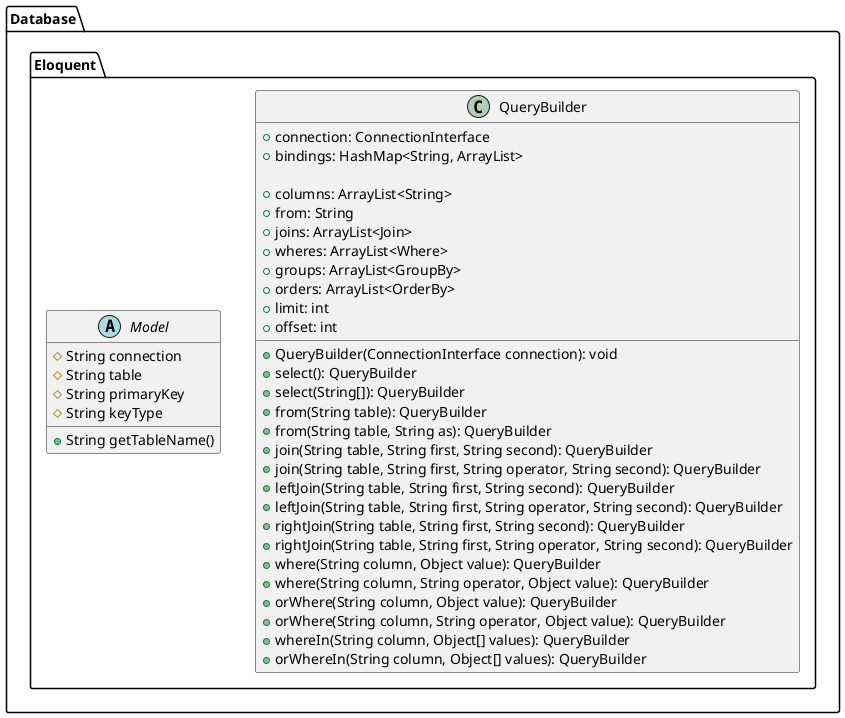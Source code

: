 @startuml
'https://plantuml.com/class-diagram
package Database {
    package Eloquent {
        class QueryBuilder {
            + connection: ConnectionInterface
            + bindings: HashMap<String, ArrayList>

            + columns: ArrayList<String>
            + from: String
            + joins: ArrayList<Join>
            + wheres: ArrayList<Where>
            + groups: ArrayList<GroupBy>
            + orders: ArrayList<OrderBy>
            + limit: int
            + offset: int

            + QueryBuilder(ConnectionInterface connection): void
            + select(): QueryBuilder
            + select(String[]): QueryBuilder
            + from(String table): QueryBuilder
            + from(String table, String as): QueryBuilder
            + join(String table, String first, String second): QueryBuilder
            + join(String table, String first, String operator, String second): QueryBuilder
            + leftJoin(String table, String first, String second): QueryBuilder
            + leftJoin(String table, String first, String operator, String second): QueryBuilder
            + rightJoin(String table, String first, String second): QueryBuilder
            + rightJoin(String table, String first, String operator, String second): QueryBuilder
            + where(String column, Object value): QueryBuilder
            + where(String column, String operator, Object value): QueryBuilder
            + orWhere(String column, Object value): QueryBuilder
            + orWhere(String column, String operator, Object value): QueryBuilder
            + whereIn(String column, Object[] values): QueryBuilder
            + orWhereIn(String column, Object[] values): QueryBuilder
        }

        abstract class Model {
            # String connection
            # String table
            # String primaryKey
            # String keyType

            + String getTableName()
        }
    }
}

@enduml